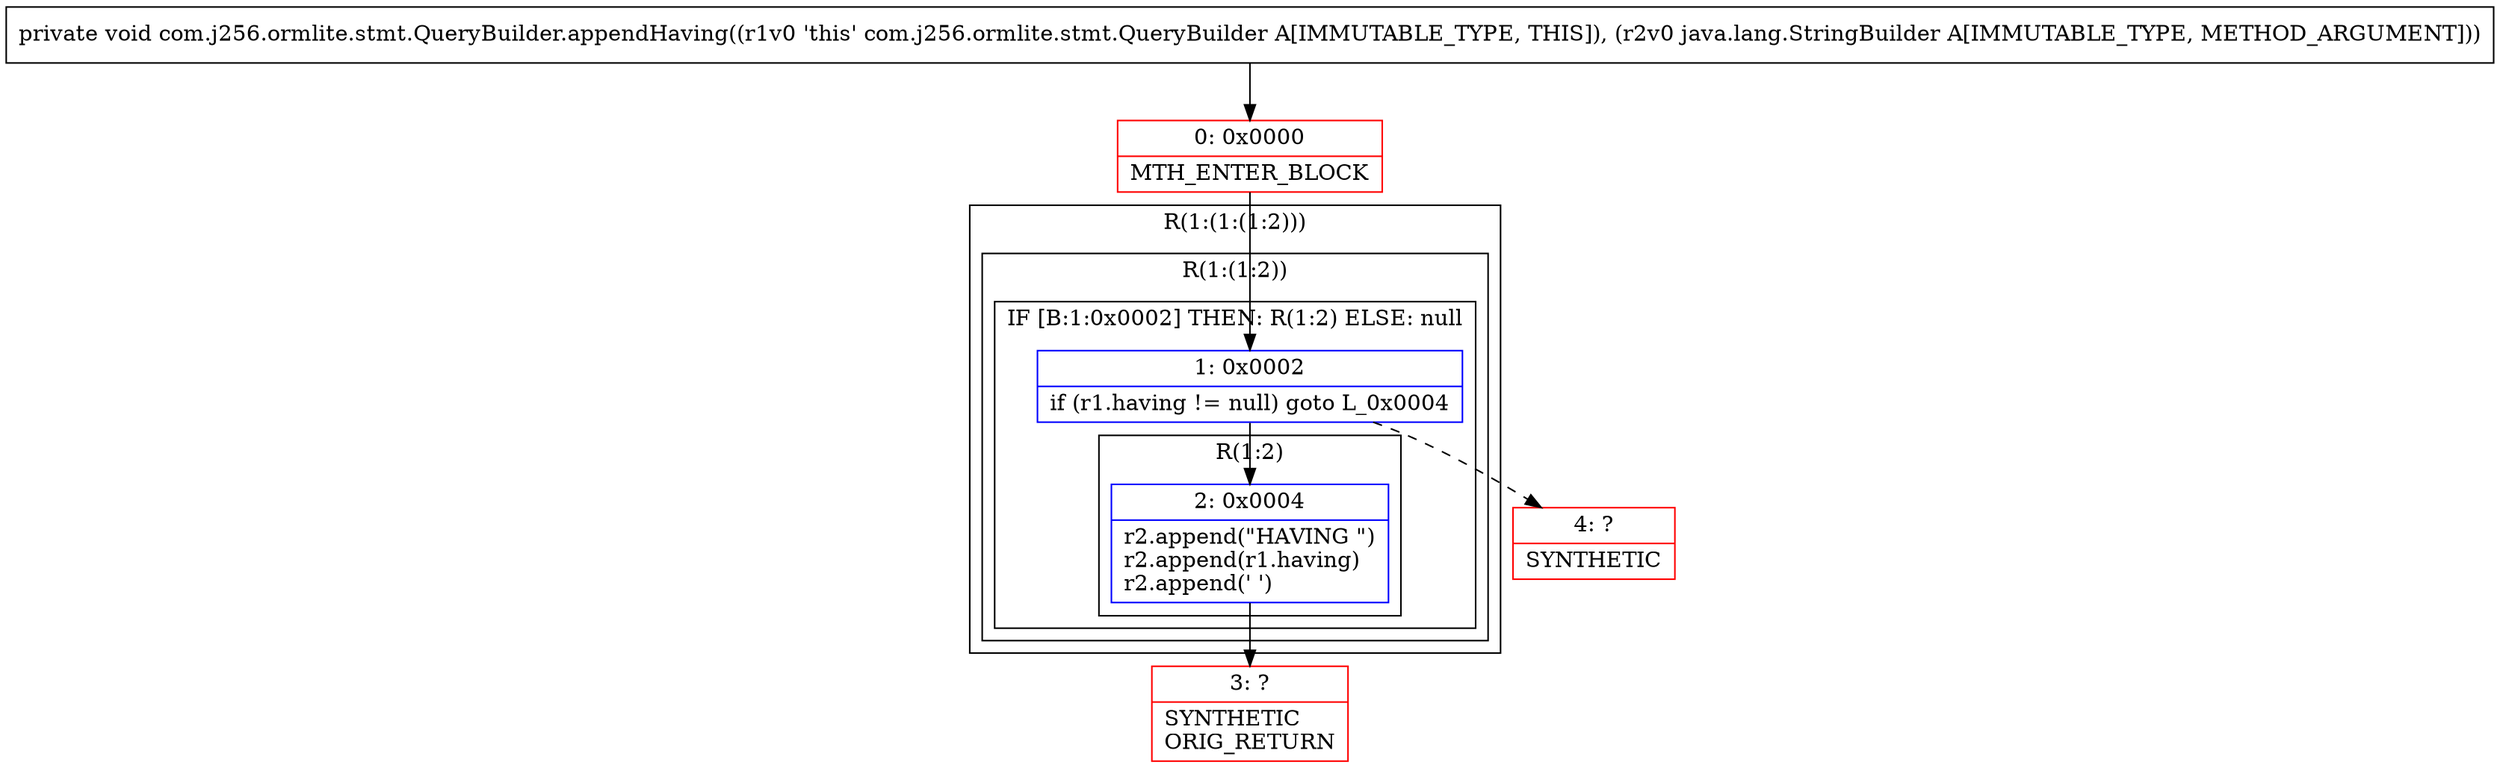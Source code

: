 digraph "CFG forcom.j256.ormlite.stmt.QueryBuilder.appendHaving(Ljava\/lang\/StringBuilder;)V" {
subgraph cluster_Region_998727111 {
label = "R(1:(1:(1:2)))";
node [shape=record,color=blue];
subgraph cluster_Region_785792865 {
label = "R(1:(1:2))";
node [shape=record,color=blue];
subgraph cluster_IfRegion_1225975094 {
label = "IF [B:1:0x0002] THEN: R(1:2) ELSE: null";
node [shape=record,color=blue];
Node_1 [shape=record,label="{1\:\ 0x0002|if (r1.having != null) goto L_0x0004\l}"];
subgraph cluster_Region_1778953012 {
label = "R(1:2)";
node [shape=record,color=blue];
Node_2 [shape=record,label="{2\:\ 0x0004|r2.append(\"HAVING \")\lr2.append(r1.having)\lr2.append(' ')\l}"];
}
}
}
}
Node_0 [shape=record,color=red,label="{0\:\ 0x0000|MTH_ENTER_BLOCK\l}"];
Node_3 [shape=record,color=red,label="{3\:\ ?|SYNTHETIC\lORIG_RETURN\l}"];
Node_4 [shape=record,color=red,label="{4\:\ ?|SYNTHETIC\l}"];
MethodNode[shape=record,label="{private void com.j256.ormlite.stmt.QueryBuilder.appendHaving((r1v0 'this' com.j256.ormlite.stmt.QueryBuilder A[IMMUTABLE_TYPE, THIS]), (r2v0 java.lang.StringBuilder A[IMMUTABLE_TYPE, METHOD_ARGUMENT])) }"];
MethodNode -> Node_0;
Node_1 -> Node_2;
Node_1 -> Node_4[style=dashed];
Node_2 -> Node_3;
Node_0 -> Node_1;
}

